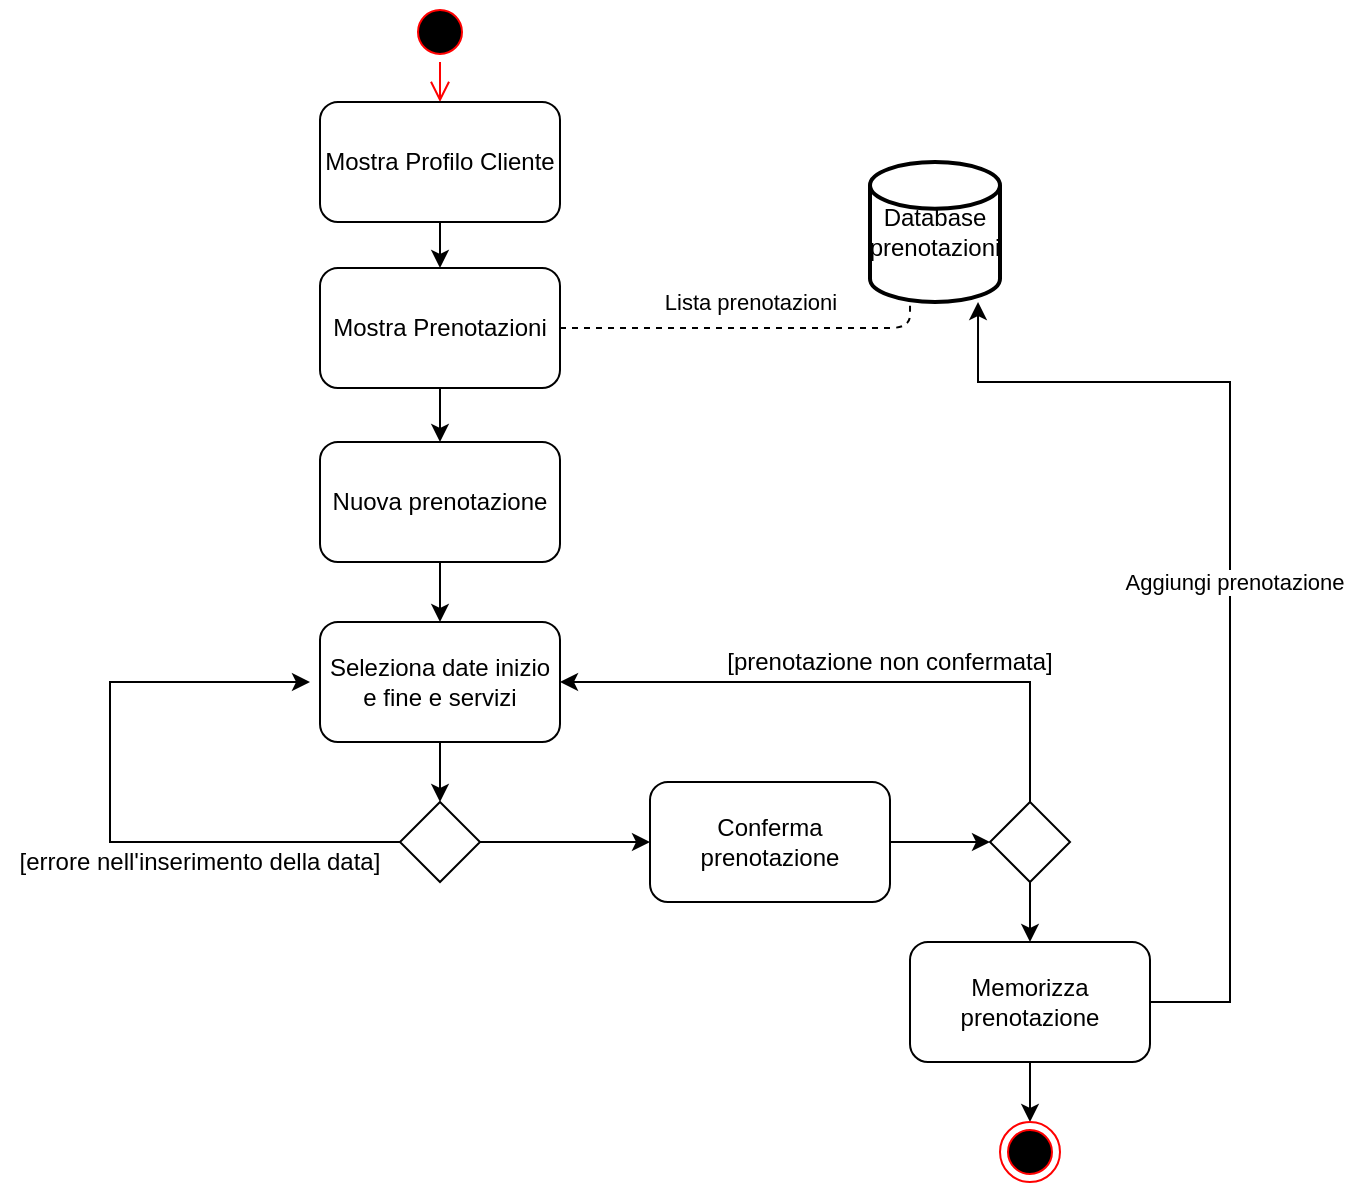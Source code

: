 <mxfile version="14.6.13" type="device"><diagram name="Page-1" id="e7e014a7-5840-1c2e-5031-d8a46d1fe8dd"><mxGraphModel dx="946" dy="598" grid="1" gridSize="10" guides="1" tooltips="1" connect="1" arrows="1" fold="1" page="1" pageScale="1" pageWidth="1169" pageHeight="826" background="none" math="0" shadow="0"><root><mxCell id="0"/><mxCell id="1" parent="0"/><mxCell id="uOtbsuicoD_KHL8Rnzfv-41" value="" style="ellipse;html=1;shape=startState;fillColor=#000000;strokeColor=#ff0000;" parent="1" vertex="1"><mxGeometry x="390" y="250" width="30" height="30" as="geometry"/></mxCell><mxCell id="uOtbsuicoD_KHL8Rnzfv-42" value="" style="edgeStyle=orthogonalEdgeStyle;html=1;verticalAlign=bottom;endArrow=open;endSize=8;strokeColor=#ff0000;entryX=0.5;entryY=0;entryDx=0;entryDy=0;" parent="1" source="uOtbsuicoD_KHL8Rnzfv-41" target="uOtbsuicoD_KHL8Rnzfv-43" edge="1"><mxGeometry relative="1" as="geometry"><mxPoint x="405" y="310" as="targetPoint"/></mxGeometry></mxCell><mxCell id="uOtbsuicoD_KHL8Rnzfv-45" value="" style="edgeStyle=orthogonalEdgeStyle;rounded=0;orthogonalLoop=1;jettySize=auto;html=1;" parent="1" source="uOtbsuicoD_KHL8Rnzfv-43" target="uOtbsuicoD_KHL8Rnzfv-44" edge="1"><mxGeometry relative="1" as="geometry"/></mxCell><mxCell id="uOtbsuicoD_KHL8Rnzfv-43" value="Mostra Profilo Cliente" style="rounded=1;whiteSpace=wrap;html=1;" parent="1" vertex="1"><mxGeometry x="345" y="300" width="120" height="60" as="geometry"/></mxCell><mxCell id="uOtbsuicoD_KHL8Rnzfv-47" value="" style="edgeStyle=orthogonalEdgeStyle;rounded=0;orthogonalLoop=1;jettySize=auto;html=1;" parent="1" source="uOtbsuicoD_KHL8Rnzfv-44" target="uOtbsuicoD_KHL8Rnzfv-46" edge="1"><mxGeometry relative="1" as="geometry"/></mxCell><mxCell id="uOtbsuicoD_KHL8Rnzfv-44" value="Mostra Prenotazioni" style="rounded=1;whiteSpace=wrap;html=1;" parent="1" vertex="1"><mxGeometry x="345" y="383" width="120" height="60" as="geometry"/></mxCell><mxCell id="uOtbsuicoD_KHL8Rnzfv-49" value="" style="edgeStyle=orthogonalEdgeStyle;rounded=0;orthogonalLoop=1;jettySize=auto;html=1;entryX=0.5;entryY=0;entryDx=0;entryDy=0;" parent="1" source="uOtbsuicoD_KHL8Rnzfv-46" target="uOtbsuicoD_KHL8Rnzfv-50" edge="1"><mxGeometry relative="1" as="geometry"><mxPoint x="405" y="570" as="targetPoint"/></mxGeometry></mxCell><mxCell id="uOtbsuicoD_KHL8Rnzfv-46" value="Nuova prenotazione" style="rounded=1;whiteSpace=wrap;html=1;" parent="1" vertex="1"><mxGeometry x="345" y="470" width="120" height="60" as="geometry"/></mxCell><mxCell id="uOtbsuicoD_KHL8Rnzfv-52" value="" style="edgeStyle=orthogonalEdgeStyle;rounded=0;orthogonalLoop=1;jettySize=auto;html=1;entryX=0.5;entryY=0;entryDx=0;entryDy=0;" parent="1" source="uOtbsuicoD_KHL8Rnzfv-50" target="uOtbsuicoD_KHL8Rnzfv-53" edge="1"><mxGeometry relative="1" as="geometry"><mxPoint x="405" y="710" as="targetPoint"/></mxGeometry></mxCell><mxCell id="uOtbsuicoD_KHL8Rnzfv-50" value="Seleziona date inizio e fine e servizi" style="rounded=1;whiteSpace=wrap;html=1;" parent="1" vertex="1"><mxGeometry x="345" y="560" width="120" height="60" as="geometry"/></mxCell><mxCell id="uOtbsuicoD_KHL8Rnzfv-55" value="" style="edgeStyle=orthogonalEdgeStyle;rounded=0;orthogonalLoop=1;jettySize=auto;html=1;" parent="1" source="uOtbsuicoD_KHL8Rnzfv-53" edge="1"><mxGeometry relative="1" as="geometry"><mxPoint x="340" y="590" as="targetPoint"/><Array as="points"><mxPoint x="240" y="670"/><mxPoint x="240" y="590"/></Array></mxGeometry></mxCell><mxCell id="uOtbsuicoD_KHL8Rnzfv-59" value="" style="edgeStyle=orthogonalEdgeStyle;rounded=0;orthogonalLoop=1;jettySize=auto;html=1;entryX=0;entryY=0.5;entryDx=0;entryDy=0;" parent="1" source="uOtbsuicoD_KHL8Rnzfv-53" target="uOtbsuicoD_KHL8Rnzfv-60" edge="1"><mxGeometry relative="1" as="geometry"><mxPoint x="505" y="670" as="targetPoint"/></mxGeometry></mxCell><mxCell id="uOtbsuicoD_KHL8Rnzfv-53" value="" style="rhombus;whiteSpace=wrap;html=1;" parent="1" vertex="1"><mxGeometry x="385" y="650" width="40" height="40" as="geometry"/></mxCell><mxCell id="uOtbsuicoD_KHL8Rnzfv-57" value="[errore nell'inserimento della data]" style="text;html=1;strokeColor=none;fillColor=none;align=center;verticalAlign=middle;whiteSpace=wrap;rounded=0;" parent="1" vertex="1"><mxGeometry x="185" y="670" width="200" height="20" as="geometry"/></mxCell><mxCell id="uOtbsuicoD_KHL8Rnzfv-63" value="" style="edgeStyle=orthogonalEdgeStyle;rounded=0;orthogonalLoop=1;jettySize=auto;html=1;entryX=0;entryY=0.5;entryDx=0;entryDy=0;" parent="1" source="uOtbsuicoD_KHL8Rnzfv-60" target="uOtbsuicoD_KHL8Rnzfv-64" edge="1"><mxGeometry relative="1" as="geometry"><mxPoint x="700" y="670" as="targetPoint"/></mxGeometry></mxCell><mxCell id="uOtbsuicoD_KHL8Rnzfv-60" value="Conferma prenotazione" style="rounded=1;whiteSpace=wrap;html=1;" parent="1" vertex="1"><mxGeometry x="510" y="640" width="120" height="60" as="geometry"/></mxCell><mxCell id="uOtbsuicoD_KHL8Rnzfv-66" value="" style="edgeStyle=orthogonalEdgeStyle;rounded=0;orthogonalLoop=1;jettySize=auto;html=1;entryX=1;entryY=0.5;entryDx=0;entryDy=0;" parent="1" source="uOtbsuicoD_KHL8Rnzfv-64" target="uOtbsuicoD_KHL8Rnzfv-50" edge="1"><mxGeometry relative="1" as="geometry"><mxPoint x="700" y="570" as="targetPoint"/><Array as="points"><mxPoint x="700" y="590"/></Array></mxGeometry></mxCell><mxCell id="uOtbsuicoD_KHL8Rnzfv-69" value="" style="edgeStyle=orthogonalEdgeStyle;rounded=0;orthogonalLoop=1;jettySize=auto;html=1;entryX=0.5;entryY=0;entryDx=0;entryDy=0;" parent="1" source="uOtbsuicoD_KHL8Rnzfv-64" target="uOtbsuicoD_KHL8Rnzfv-70" edge="1"><mxGeometry relative="1" as="geometry"><mxPoint x="700" y="760" as="targetPoint"/></mxGeometry></mxCell><mxCell id="uOtbsuicoD_KHL8Rnzfv-64" value="" style="rhombus;whiteSpace=wrap;html=1;" parent="1" vertex="1"><mxGeometry x="680" y="650" width="40" height="40" as="geometry"/></mxCell><mxCell id="uOtbsuicoD_KHL8Rnzfv-67" value="[prenotazione non confermata]" style="text;html=1;strokeColor=none;fillColor=none;align=center;verticalAlign=middle;whiteSpace=wrap;rounded=0;" parent="1" vertex="1"><mxGeometry x="540" y="570" width="180" height="20" as="geometry"/></mxCell><mxCell id="uOtbsuicoD_KHL8Rnzfv-72" value="" style="edgeStyle=orthogonalEdgeStyle;rounded=0;orthogonalLoop=1;jettySize=auto;html=1;" parent="1" source="uOtbsuicoD_KHL8Rnzfv-70" edge="1"><mxGeometry relative="1" as="geometry"><mxPoint x="700" y="810" as="targetPoint"/></mxGeometry></mxCell><mxCell id="NlJfQYtg6IL3miaaS4RT-4" style="edgeStyle=orthogonalEdgeStyle;rounded=0;orthogonalLoop=1;jettySize=auto;html=1;entryX=0.831;entryY=1;entryDx=0;entryDy=0;entryPerimeter=0;" edge="1" parent="1" source="uOtbsuicoD_KHL8Rnzfv-70" target="NlJfQYtg6IL3miaaS4RT-1"><mxGeometry relative="1" as="geometry"><Array as="points"><mxPoint x="800" y="750"/><mxPoint x="800" y="440"/><mxPoint x="674" y="440"/></Array></mxGeometry></mxCell><mxCell id="NlJfQYtg6IL3miaaS4RT-5" value="Aggiungi prenotazione" style="edgeLabel;html=1;align=center;verticalAlign=middle;resizable=0;points=[];" vertex="1" connectable="0" parent="NlJfQYtg6IL3miaaS4RT-4"><mxGeometry x="-0.031" y="-2" relative="1" as="geometry"><mxPoint as="offset"/></mxGeometry></mxCell><mxCell id="uOtbsuicoD_KHL8Rnzfv-70" value="Memorizza prenotazione" style="rounded=1;whiteSpace=wrap;html=1;" parent="1" vertex="1"><mxGeometry x="640" y="720" width="120" height="60" as="geometry"/></mxCell><mxCell id="uOtbsuicoD_KHL8Rnzfv-73" value="" style="ellipse;html=1;shape=endState;fillColor=#000000;strokeColor=#ff0000;" parent="1" vertex="1"><mxGeometry x="685" y="810" width="30" height="30" as="geometry"/></mxCell><mxCell id="NlJfQYtg6IL3miaaS4RT-1" value="Database&lt;br&gt;prenotazioni" style="strokeWidth=2;html=1;shape=mxgraph.flowchart.database;whiteSpace=wrap;" vertex="1" parent="1"><mxGeometry x="620" y="330" width="65" height="70" as="geometry"/></mxCell><mxCell id="NlJfQYtg6IL3miaaS4RT-2" value="" style="endArrow=none;dashed=1;html=1;exitX=1;exitY=0.5;exitDx=0;exitDy=0;entryX=0.308;entryY=1;entryDx=0;entryDy=0;entryPerimeter=0;" edge="1" parent="1" source="uOtbsuicoD_KHL8Rnzfv-44" target="NlJfQYtg6IL3miaaS4RT-1"><mxGeometry width="50" height="50" relative="1" as="geometry"><mxPoint x="460" y="380" as="sourcePoint"/><mxPoint x="510" y="330" as="targetPoint"/><Array as="points"><mxPoint x="640" y="413"/></Array></mxGeometry></mxCell><mxCell id="NlJfQYtg6IL3miaaS4RT-3" value="Lista prenotazioni" style="edgeLabel;html=1;align=center;verticalAlign=middle;resizable=0;points=[];" vertex="1" connectable="0" parent="NlJfQYtg6IL3miaaS4RT-2"><mxGeometry x="0.149" y="2" relative="1" as="geometry"><mxPoint x="-13" y="-11" as="offset"/></mxGeometry></mxCell></root></mxGraphModel></diagram></mxfile>